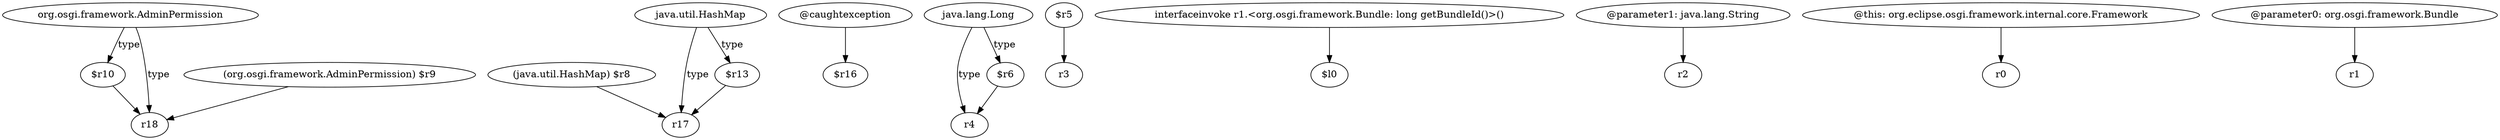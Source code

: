 digraph g {
0[label="org.osgi.framework.AdminPermission"]
1[label="$r10"]
0->1[label="type"]
2[label="(java.util.HashMap) $r8"]
3[label="r17"]
2->3[label=""]
4[label="$r13"]
4->3[label=""]
5[label="@caughtexception"]
6[label="$r16"]
5->6[label=""]
7[label="java.util.HashMap"]
7->4[label="type"]
8[label="r18"]
1->8[label=""]
9[label="java.lang.Long"]
10[label="r4"]
9->10[label="type"]
0->8[label="type"]
11[label="$r5"]
12[label="r3"]
11->12[label=""]
13[label="interfaceinvoke r1.<org.osgi.framework.Bundle: long getBundleId()>()"]
14[label="$l0"]
13->14[label=""]
15[label="$r6"]
15->10[label=""]
16[label="@parameter1: java.lang.String"]
17[label="r2"]
16->17[label=""]
18[label="@this: org.eclipse.osgi.framework.internal.core.Framework"]
19[label="r0"]
18->19[label=""]
7->3[label="type"]
9->15[label="type"]
20[label="(org.osgi.framework.AdminPermission) $r9"]
20->8[label=""]
21[label="@parameter0: org.osgi.framework.Bundle"]
22[label="r1"]
21->22[label=""]
}
